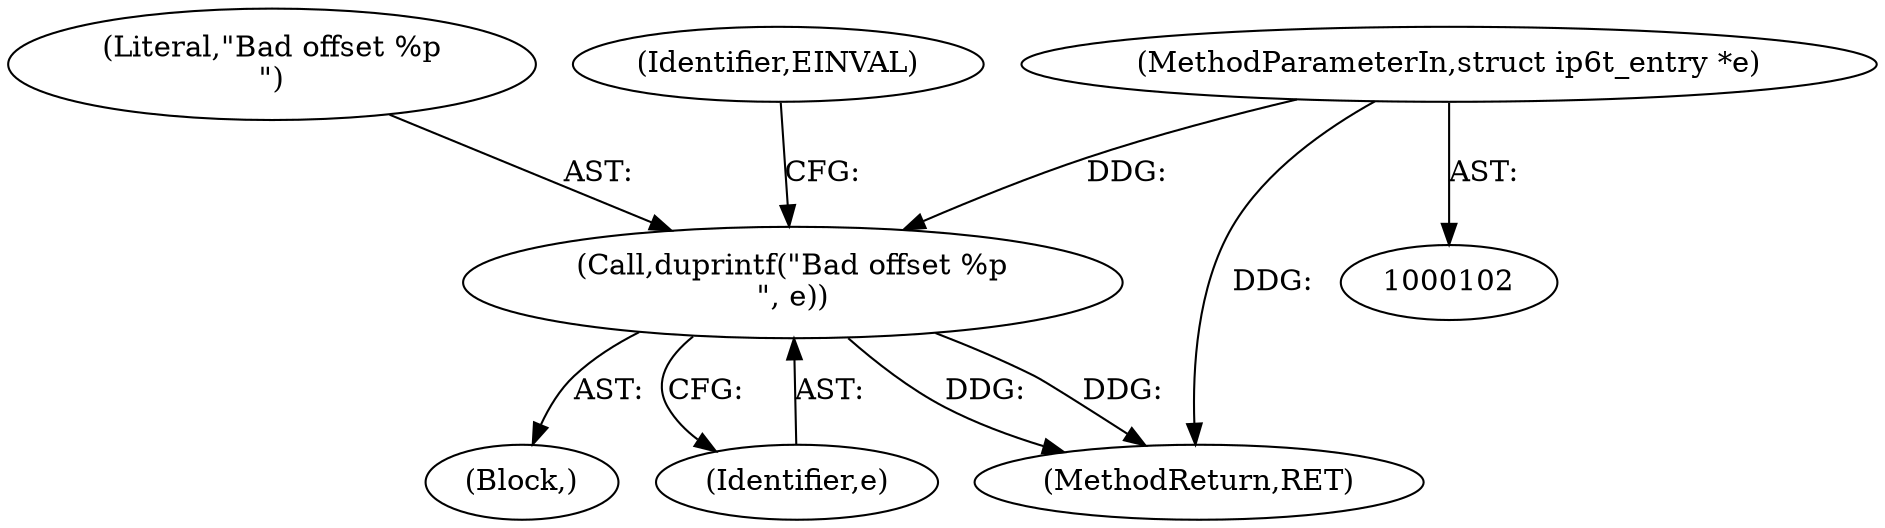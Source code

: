 digraph "0_linux_6e94e0cfb0887e4013b3b930fa6ab1fe6bb6ba91_4@pointer" {
"1000114" [label="(Call,duprintf(\"Bad offset %p\n\", e))"];
"1000103" [label="(MethodParameterIn,struct ip6t_entry *e)"];
"1000115" [label="(Literal,\"Bad offset %p\n\")"];
"1000114" [label="(Call,duprintf(\"Bad offset %p\n\", e))"];
"1000113" [label="(Block,)"];
"1000103" [label="(MethodParameterIn,struct ip6t_entry *e)"];
"1000119" [label="(Identifier,EINVAL)"];
"1000116" [label="(Identifier,e)"];
"1000223" [label="(MethodReturn,RET)"];
"1000114" -> "1000113"  [label="AST: "];
"1000114" -> "1000116"  [label="CFG: "];
"1000115" -> "1000114"  [label="AST: "];
"1000116" -> "1000114"  [label="AST: "];
"1000119" -> "1000114"  [label="CFG: "];
"1000114" -> "1000223"  [label="DDG: "];
"1000114" -> "1000223"  [label="DDG: "];
"1000103" -> "1000114"  [label="DDG: "];
"1000103" -> "1000102"  [label="AST: "];
"1000103" -> "1000223"  [label="DDG: "];
}
